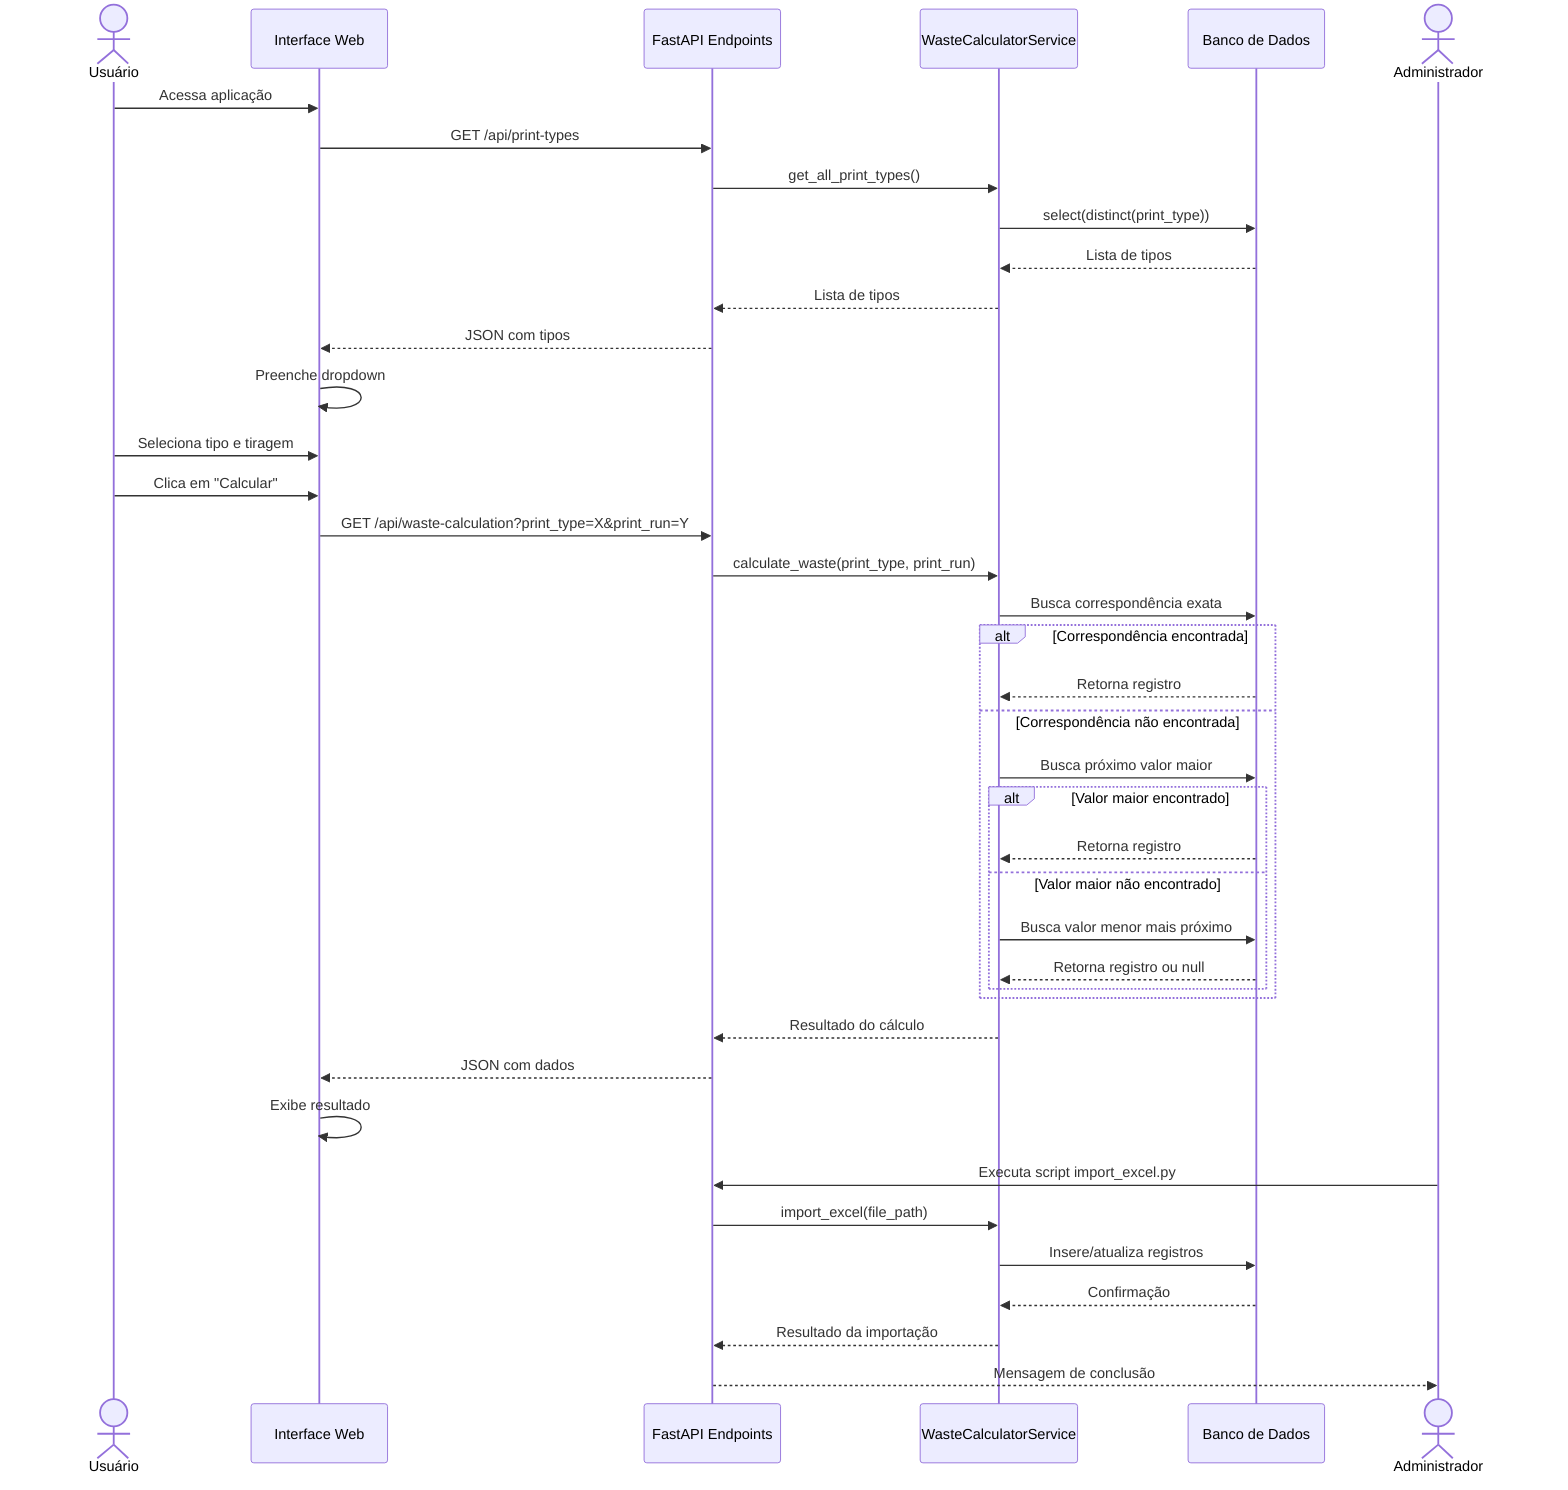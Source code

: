 sequenceDiagram
    actor User as Usuário
    participant UI as Interface Web
    participant API as FastAPI Endpoints
    participant Service as WasteCalculatorService
    participant DB as Banco de Dados
    
    %% Carregamento inicial
    User->>UI: Acessa aplicação
    UI->>API: GET /api/print-types
    API->>Service: get_all_print_types()
    Service->>DB: select(distinct(print_type))
    DB-->>Service: Lista de tipos
    Service-->>API: Lista de tipos
    API-->>UI: JSON com tipos
    UI->>UI: Preenche dropdown
    
    %% Cálculo de desperdício
    User->>UI: Seleciona tipo e tiragem
    User->>UI: Clica em "Calcular"
    UI->>API: GET /api/waste-calculation?print_type=X&print_run=Y
    API->>Service: calculate_waste(print_type, print_run)
    Service->>DB: Busca correspondência exata
    alt Correspondência encontrada
        DB-->>Service: Retorna registro
    else Correspondência não encontrada
        Service->>DB: Busca próximo valor maior
        alt Valor maior encontrado
            DB-->>Service: Retorna registro
        else Valor maior não encontrado
            Service->>DB: Busca valor menor mais próximo
            DB-->>Service: Retorna registro ou null
        end
    end
    Service-->>API: Resultado do cálculo
    API-->>UI: JSON com dados
    UI->>UI: Exibe resultado
    
    %% Importação de Excel (administrativo)
    actor Admin as Administrador
    Admin->>API: Executa script import_excel.py
    API->>Service: import_excel(file_path)
    Service->>DB: Insere/atualiza registros
    DB-->>Service: Confirmação
    Service-->>API: Resultado da importação
    API-->>Admin: Mensagem de conclusão